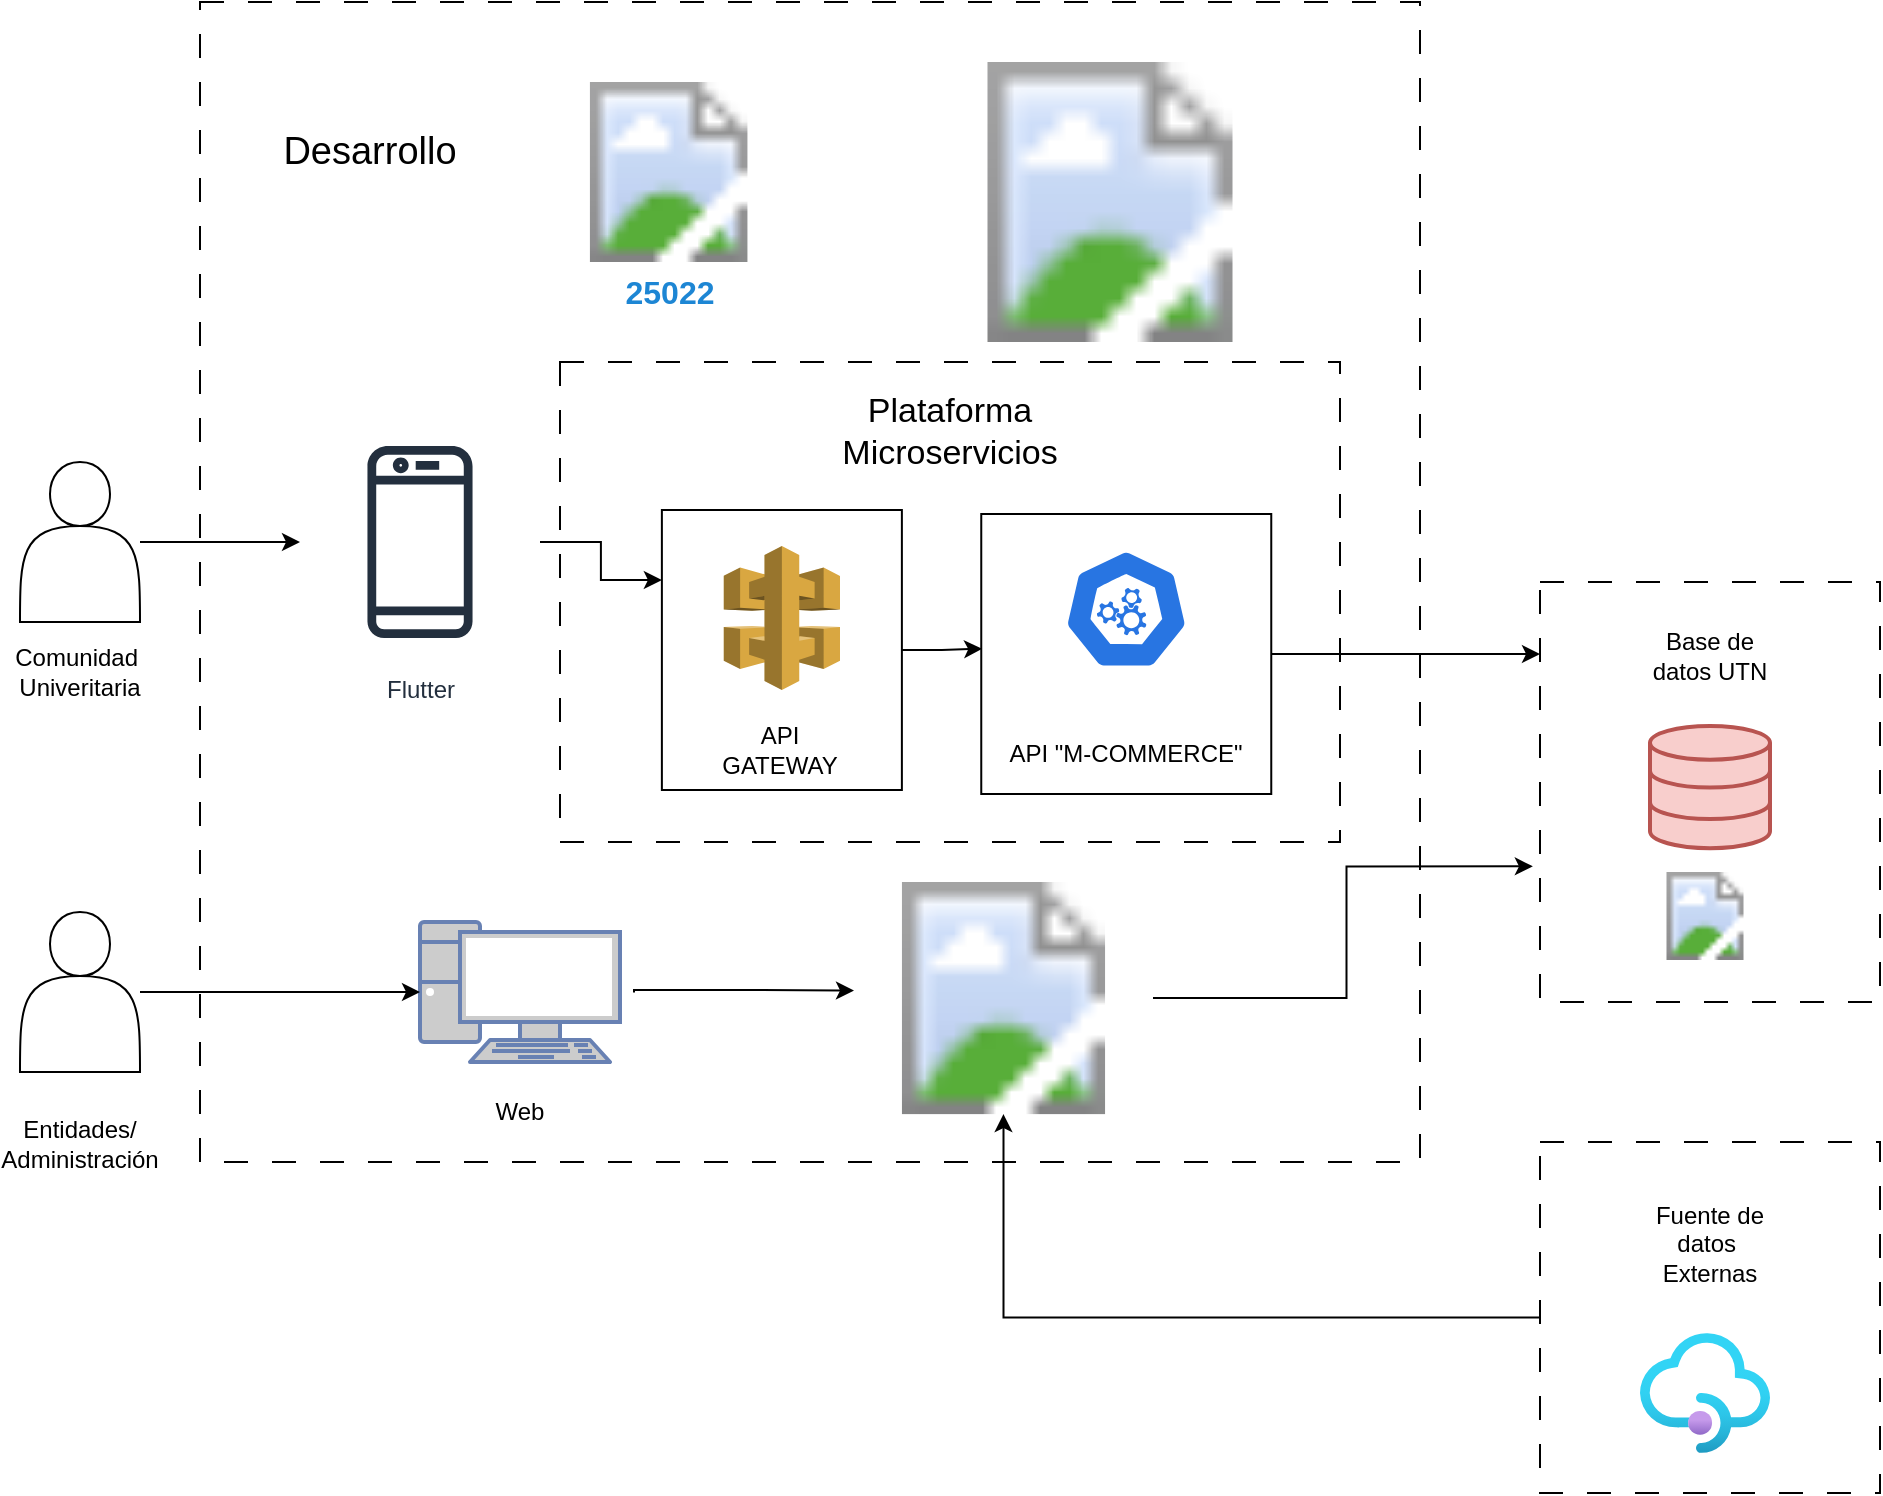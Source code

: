 <mxfile version="24.8.0">
  <diagram name="Página-1" id="fUzpE0hrrHrd85nJWF5O">
    <mxGraphModel dx="1105" dy="1796" grid="1" gridSize="10" guides="1" tooltips="1" connect="1" arrows="1" fold="1" page="1" pageScale="1" pageWidth="827" pageHeight="1169" math="0" shadow="0">
      <root>
        <mxCell id="0" />
        <mxCell id="1" parent="0" />
        <mxCell id="07Gl5JpxkPCNa4u4OJyS-2" value="" style="rounded=0;whiteSpace=wrap;html=1;dashed=1;dashPattern=12 12;" parent="1" vertex="1">
          <mxGeometry x="190" y="-40" width="610" height="580" as="geometry" />
        </mxCell>
        <mxCell id="07Gl5JpxkPCNa4u4OJyS-45" style="edgeStyle=orthogonalEdgeStyle;rounded=0;orthogonalLoop=1;jettySize=auto;html=1;" parent="1" source="07Gl5JpxkPCNa4u4OJyS-1" target="07Gl5JpxkPCNa4u4OJyS-6" edge="1">
          <mxGeometry relative="1" as="geometry" />
        </mxCell>
        <mxCell id="07Gl5JpxkPCNa4u4OJyS-1" value="" style="shape=actor;whiteSpace=wrap;html=1;" parent="1" vertex="1">
          <mxGeometry x="100" y="190" width="60" height="80" as="geometry" />
        </mxCell>
        <mxCell id="07Gl5JpxkPCNa4u4OJyS-6" value="Flutter&lt;div&gt;&lt;br&gt;&lt;/div&gt;" style="sketch=0;outlineConnect=0;fontColor=#232F3E;gradientColor=none;strokeColor=#232F3E;fillColor=#ffffff;dashed=0;verticalLabelPosition=bottom;verticalAlign=top;align=center;html=1;fontSize=12;fontStyle=0;aspect=fixed;shape=mxgraph.aws4.resourceIcon;resIcon=mxgraph.aws4.mobile_client;" parent="1" vertex="1">
          <mxGeometry x="240" y="170" width="120" height="120" as="geometry" />
        </mxCell>
        <mxCell id="07Gl5JpxkPCNa4u4OJyS-16" value="" style="rounded=0;whiteSpace=wrap;html=1;dashed=1;dashPattern=12 12;" parent="1" vertex="1">
          <mxGeometry x="370" y="140" width="390" height="240" as="geometry" />
        </mxCell>
        <mxCell id="07Gl5JpxkPCNa4u4OJyS-32" value="" style="image;aspect=fixed;html=1;points=[];align=center;fontSize=12;image=https://www.teammeter.com/wp-content/uploads/2023/10/Scrum_and_Scrum_Master.png;" parent="1" vertex="1">
          <mxGeometry x="540" y="-10" width="210" height="140" as="geometry" />
        </mxCell>
        <mxCell id="07Gl5JpxkPCNa4u4OJyS-33" value="" style="image;aspect=fixed;html=1;points=[];align=center;fontSize=12;image=https://q-bo.org/wp-content/uploads/logo-normas-iso.png;" parent="1" vertex="1">
          <mxGeometry x="370" width="108.68" height="90" as="geometry" />
        </mxCell>
        <mxCell id="07Gl5JpxkPCNa4u4OJyS-38" style="edgeStyle=orthogonalEdgeStyle;rounded=0;orthogonalLoop=1;jettySize=auto;html=1;exitX=1;exitY=0.5;exitDx=0;exitDy=0;" parent="1" source="07Gl5JpxkPCNa4u4OJyS-48" target="07Gl5JpxkPCNa4u4OJyS-34" edge="1">
          <mxGeometry relative="1" as="geometry">
            <mxPoint x="730" y="238" as="sourcePoint" />
            <Array as="points">
              <mxPoint x="850" y="286" />
              <mxPoint x="850" y="286" />
            </Array>
          </mxGeometry>
        </mxCell>
        <mxCell id="07Gl5JpxkPCNa4u4OJyS-49" style="edgeStyle=orthogonalEdgeStyle;rounded=0;orthogonalLoop=1;jettySize=auto;html=1;entryX=0;entryY=0.25;entryDx=0;entryDy=0;" parent="1" source="07Gl5JpxkPCNa4u4OJyS-6" target="07Gl5JpxkPCNa4u4OJyS-47" edge="1">
          <mxGeometry relative="1" as="geometry" />
        </mxCell>
        <mxCell id="07Gl5JpxkPCNa4u4OJyS-51" value="&lt;font style=&quot;font-size: 19px;&quot;&gt;Desarrollo&lt;/font&gt;" style="text;html=1;align=center;verticalAlign=middle;whiteSpace=wrap;rounded=0;" parent="1" vertex="1">
          <mxGeometry x="220" y="10" width="110" height="50" as="geometry" />
        </mxCell>
        <mxCell id="07Gl5JpxkPCNa4u4OJyS-52" value="&lt;font style=&quot;font-size: 17px;&quot;&gt;Plataforma Microservicios&lt;/font&gt;" style="text;html=1;align=center;verticalAlign=middle;whiteSpace=wrap;rounded=0;" parent="1" vertex="1">
          <mxGeometry x="517" y="150" width="96" height="50" as="geometry" />
        </mxCell>
        <mxCell id="07Gl5JpxkPCNa4u4OJyS-53" value="" style="group" parent="1" vertex="1" connectable="0">
          <mxGeometry x="420.94" y="214" width="120.0" height="140" as="geometry" />
        </mxCell>
        <mxCell id="07Gl5JpxkPCNa4u4OJyS-47" value="" style="rounded=0;whiteSpace=wrap;html=1;" parent="07Gl5JpxkPCNa4u4OJyS-53" vertex="1">
          <mxGeometry width="120" height="140" as="geometry" />
        </mxCell>
        <mxCell id="07Gl5JpxkPCNa4u4OJyS-25" value="" style="outlineConnect=0;dashed=0;verticalLabelPosition=bottom;verticalAlign=top;align=center;html=1;shape=mxgraph.aws3.api_gateway;fillColor=#D9A741;gradientColor=none;" parent="07Gl5JpxkPCNa4u4OJyS-53" vertex="1">
          <mxGeometry x="30.94" y="18" width="58.12" height="72" as="geometry" />
        </mxCell>
        <mxCell id="07Gl5JpxkPCNa4u4OJyS-26" value="API GATEWAY" style="text;html=1;align=center;verticalAlign=middle;whiteSpace=wrap;rounded=0;" parent="07Gl5JpxkPCNa4u4OJyS-53" vertex="1">
          <mxGeometry x="29.06" y="104.5" width="60" height="30" as="geometry" />
        </mxCell>
        <mxCell id="07Gl5JpxkPCNa4u4OJyS-54" value="" style="group" parent="1" vertex="1" connectable="0">
          <mxGeometry x="578.13" y="216" width="150" height="140" as="geometry" />
        </mxCell>
        <mxCell id="07Gl5JpxkPCNa4u4OJyS-48" value="" style="rounded=0;whiteSpace=wrap;html=1;" parent="07Gl5JpxkPCNa4u4OJyS-54" vertex="1">
          <mxGeometry x="2.5" width="145" height="140" as="geometry" />
        </mxCell>
        <mxCell id="07Gl5JpxkPCNa4u4OJyS-24" value="" style="aspect=fixed;sketch=0;html=1;dashed=0;whitespace=wrap;verticalLabelPosition=bottom;verticalAlign=top;fillColor=#2875E2;strokeColor=#ffffff;points=[[0.005,0.63,0],[0.1,0.2,0],[0.9,0.2,0],[0.5,0,0],[0.995,0.63,0],[0.72,0.99,0],[0.5,1,0],[0.28,0.99,0]];shape=mxgraph.kubernetes.icon2;prIcon=api" parent="07Gl5JpxkPCNa4u4OJyS-54" vertex="1">
          <mxGeometry x="43.75" y="17.5" width="62.5" height="60" as="geometry" />
        </mxCell>
        <mxCell id="07Gl5JpxkPCNa4u4OJyS-27" value="API &quot;M-COMMERCE&quot;" style="text;html=1;align=center;verticalAlign=middle;whiteSpace=wrap;rounded=0;" parent="07Gl5JpxkPCNa4u4OJyS-54" vertex="1">
          <mxGeometry y="104.5" width="150" height="30" as="geometry" />
        </mxCell>
        <mxCell id="07Gl5JpxkPCNa4u4OJyS-55" value="" style="group" parent="1" vertex="1" connectable="0">
          <mxGeometry x="860" y="250" width="170" height="210" as="geometry" />
        </mxCell>
        <mxCell id="07Gl5JpxkPCNa4u4OJyS-34" value="" style="rounded=0;whiteSpace=wrap;html=1;dashed=1;dashPattern=12 12;" parent="07Gl5JpxkPCNa4u4OJyS-55" vertex="1">
          <mxGeometry width="170" height="210" as="geometry" />
        </mxCell>
        <mxCell id="07Gl5JpxkPCNa4u4OJyS-36" value="" style="html=1;verticalLabelPosition=bottom;align=center;labelBackgroundColor=#ffffff;verticalAlign=top;strokeWidth=2;strokeColor=#b85450;shadow=0;dashed=0;shape=mxgraph.ios7.icons.data;fillColor=#f8cecc;" parent="07Gl5JpxkPCNa4u4OJyS-55" vertex="1">
          <mxGeometry x="55" y="72" width="60" height="61.1" as="geometry" />
        </mxCell>
        <mxCell id="07Gl5JpxkPCNa4u4OJyS-37" value="Base de datos UTN" style="text;html=1;align=center;verticalAlign=middle;whiteSpace=wrap;rounded=0;" parent="07Gl5JpxkPCNa4u4OJyS-55" vertex="1">
          <mxGeometry x="55" y="22" width="60" height="30" as="geometry" />
        </mxCell>
        <mxCell id="07Gl5JpxkPCNa4u4OJyS-44" value="" style="image;aspect=fixed;html=1;points=[];align=center;fontSize=12;image=https://edicom.co/dam/jcr:cc9caad1-577a-4c26-ab32-d0307096c18a/oracle_integration.png;" parent="07Gl5JpxkPCNa4u4OJyS-55" vertex="1">
          <mxGeometry x="40" y="145" width="85" height="44" as="geometry" />
        </mxCell>
        <mxCell id="07Gl5JpxkPCNa4u4OJyS-56" value="" style="group" parent="1" vertex="1" connectable="0">
          <mxGeometry x="860" y="530" width="170" height="175.5" as="geometry" />
        </mxCell>
        <mxCell id="07Gl5JpxkPCNa4u4OJyS-39" value="" style="rounded=0;whiteSpace=wrap;html=1;dashed=1;dashPattern=12 12;" parent="07Gl5JpxkPCNa4u4OJyS-56" vertex="1">
          <mxGeometry width="170" height="175.5" as="geometry" />
        </mxCell>
        <mxCell id="07Gl5JpxkPCNa4u4OJyS-40" value="Fuente de datos&amp;nbsp; Externas" style="text;html=1;align=center;verticalAlign=middle;whiteSpace=wrap;rounded=0;" parent="07Gl5JpxkPCNa4u4OJyS-56" vertex="1">
          <mxGeometry x="55" y="35.5" width="60" height="30" as="geometry" />
        </mxCell>
        <mxCell id="07Gl5JpxkPCNa4u4OJyS-42" value="" style="image;aspect=fixed;html=1;points=[];align=center;fontSize=12;image=img/lib/azure2/app_services/API_Management_Services.svg;" parent="07Gl5JpxkPCNa4u4OJyS-56" vertex="1">
          <mxGeometry x="50" y="95.5" width="65" height="60" as="geometry" />
        </mxCell>
        <mxCell id="UuTUbmNtMvaGjxHEqeC4-1" value="Comunidad&amp;nbsp; Univeritaria" style="text;html=1;align=center;verticalAlign=middle;whiteSpace=wrap;rounded=0;" parent="1" vertex="1">
          <mxGeometry x="100" y="280" width="60" height="30" as="geometry" />
        </mxCell>
        <mxCell id="UuTUbmNtMvaGjxHEqeC4-2" value="" style="shape=actor;whiteSpace=wrap;html=1;" parent="1" vertex="1">
          <mxGeometry x="100" y="415" width="60" height="80" as="geometry" />
        </mxCell>
        <mxCell id="UuTUbmNtMvaGjxHEqeC4-3" value="Entidades/&lt;div&gt;Administración&lt;/div&gt;" style="text;html=1;align=center;verticalAlign=middle;whiteSpace=wrap;rounded=0;" parent="1" vertex="1">
          <mxGeometry x="100" y="516.05" width="60" height="30" as="geometry" />
        </mxCell>
        <mxCell id="UuTUbmNtMvaGjxHEqeC4-4" value="" style="fontColor=#0066CC;verticalAlign=top;verticalLabelPosition=bottom;labelPosition=center;align=center;html=1;outlineConnect=0;fillColor=#CCCCCC;strokeColor=#6881B3;gradientColor=none;gradientDirection=north;strokeWidth=2;shape=mxgraph.networks.pc;" parent="1" vertex="1">
          <mxGeometry x="300" y="420" width="100" height="70" as="geometry" />
        </mxCell>
        <mxCell id="UuTUbmNtMvaGjxHEqeC4-5" style="edgeStyle=orthogonalEdgeStyle;rounded=0;orthogonalLoop=1;jettySize=auto;html=1;entryX=0;entryY=0.5;entryDx=0;entryDy=0;entryPerimeter=0;" parent="1" source="UuTUbmNtMvaGjxHEqeC4-2" target="UuTUbmNtMvaGjxHEqeC4-4" edge="1">
          <mxGeometry relative="1" as="geometry" />
        </mxCell>
        <mxCell id="UuTUbmNtMvaGjxHEqeC4-9" value="" style="image;aspect=fixed;html=1;points=[];align=center;fontSize=12;image=https://academy.badertech.com.sa/web/image/slide.channel/14/image_1920/Oracle%20APEX%20Course?unique=19df0ad;" parent="1" vertex="1">
          <mxGeometry x="517" y="400.0" width="149.5" height="116.05" as="geometry" />
        </mxCell>
        <mxCell id="UuTUbmNtMvaGjxHEqeC4-11" value="Web" style="text;html=1;align=center;verticalAlign=middle;whiteSpace=wrap;rounded=0;" parent="1" vertex="1">
          <mxGeometry x="320" y="500" width="60" height="30" as="geometry" />
        </mxCell>
        <mxCell id="UuTUbmNtMvaGjxHEqeC4-13" style="edgeStyle=orthogonalEdgeStyle;rounded=0;orthogonalLoop=1;jettySize=auto;html=1;" parent="1" edge="1">
          <mxGeometry relative="1" as="geometry">
            <mxPoint x="407" y="455.25" as="sourcePoint" />
            <mxPoint x="517" y="454.25" as="targetPoint" />
            <Array as="points">
              <mxPoint x="407" y="454" />
              <mxPoint x="463" y="454" />
            </Array>
          </mxGeometry>
        </mxCell>
        <mxCell id="UuTUbmNtMvaGjxHEqeC4-14" style="edgeStyle=orthogonalEdgeStyle;rounded=0;orthogonalLoop=1;jettySize=auto;html=1;entryX=0.003;entryY=0.481;entryDx=0;entryDy=0;entryPerimeter=0;" parent="1" source="07Gl5JpxkPCNa4u4OJyS-47" target="07Gl5JpxkPCNa4u4OJyS-48" edge="1">
          <mxGeometry relative="1" as="geometry" />
        </mxCell>
        <mxCell id="UuTUbmNtMvaGjxHEqeC4-15" value="&lt;font color=&quot;#1d86d4&quot; size=&quot;1&quot;&gt;&lt;b style=&quot;font-size: 16px;&quot;&gt;25022&lt;/b&gt;&lt;/font&gt;" style="text;html=1;align=center;verticalAlign=middle;whiteSpace=wrap;rounded=0;" parent="1" vertex="1">
          <mxGeometry x="391.51" y="90" width="65.66" height="30" as="geometry" />
        </mxCell>
        <mxCell id="_s-sxZfHnqzDZCNONtBP-2" style="edgeStyle=orthogonalEdgeStyle;rounded=0;orthogonalLoop=1;jettySize=auto;html=1;entryX=-0.021;entryY=0.677;entryDx=0;entryDy=0;entryPerimeter=0;" edge="1" parent="1" source="UuTUbmNtMvaGjxHEqeC4-9" target="07Gl5JpxkPCNa4u4OJyS-34">
          <mxGeometry relative="1" as="geometry" />
        </mxCell>
        <mxCell id="_s-sxZfHnqzDZCNONtBP-7" style="edgeStyle=orthogonalEdgeStyle;rounded=0;orthogonalLoop=1;jettySize=auto;html=1;" edge="1" parent="1" source="07Gl5JpxkPCNa4u4OJyS-39" target="UuTUbmNtMvaGjxHEqeC4-9">
          <mxGeometry relative="1" as="geometry" />
        </mxCell>
      </root>
    </mxGraphModel>
  </diagram>
</mxfile>
